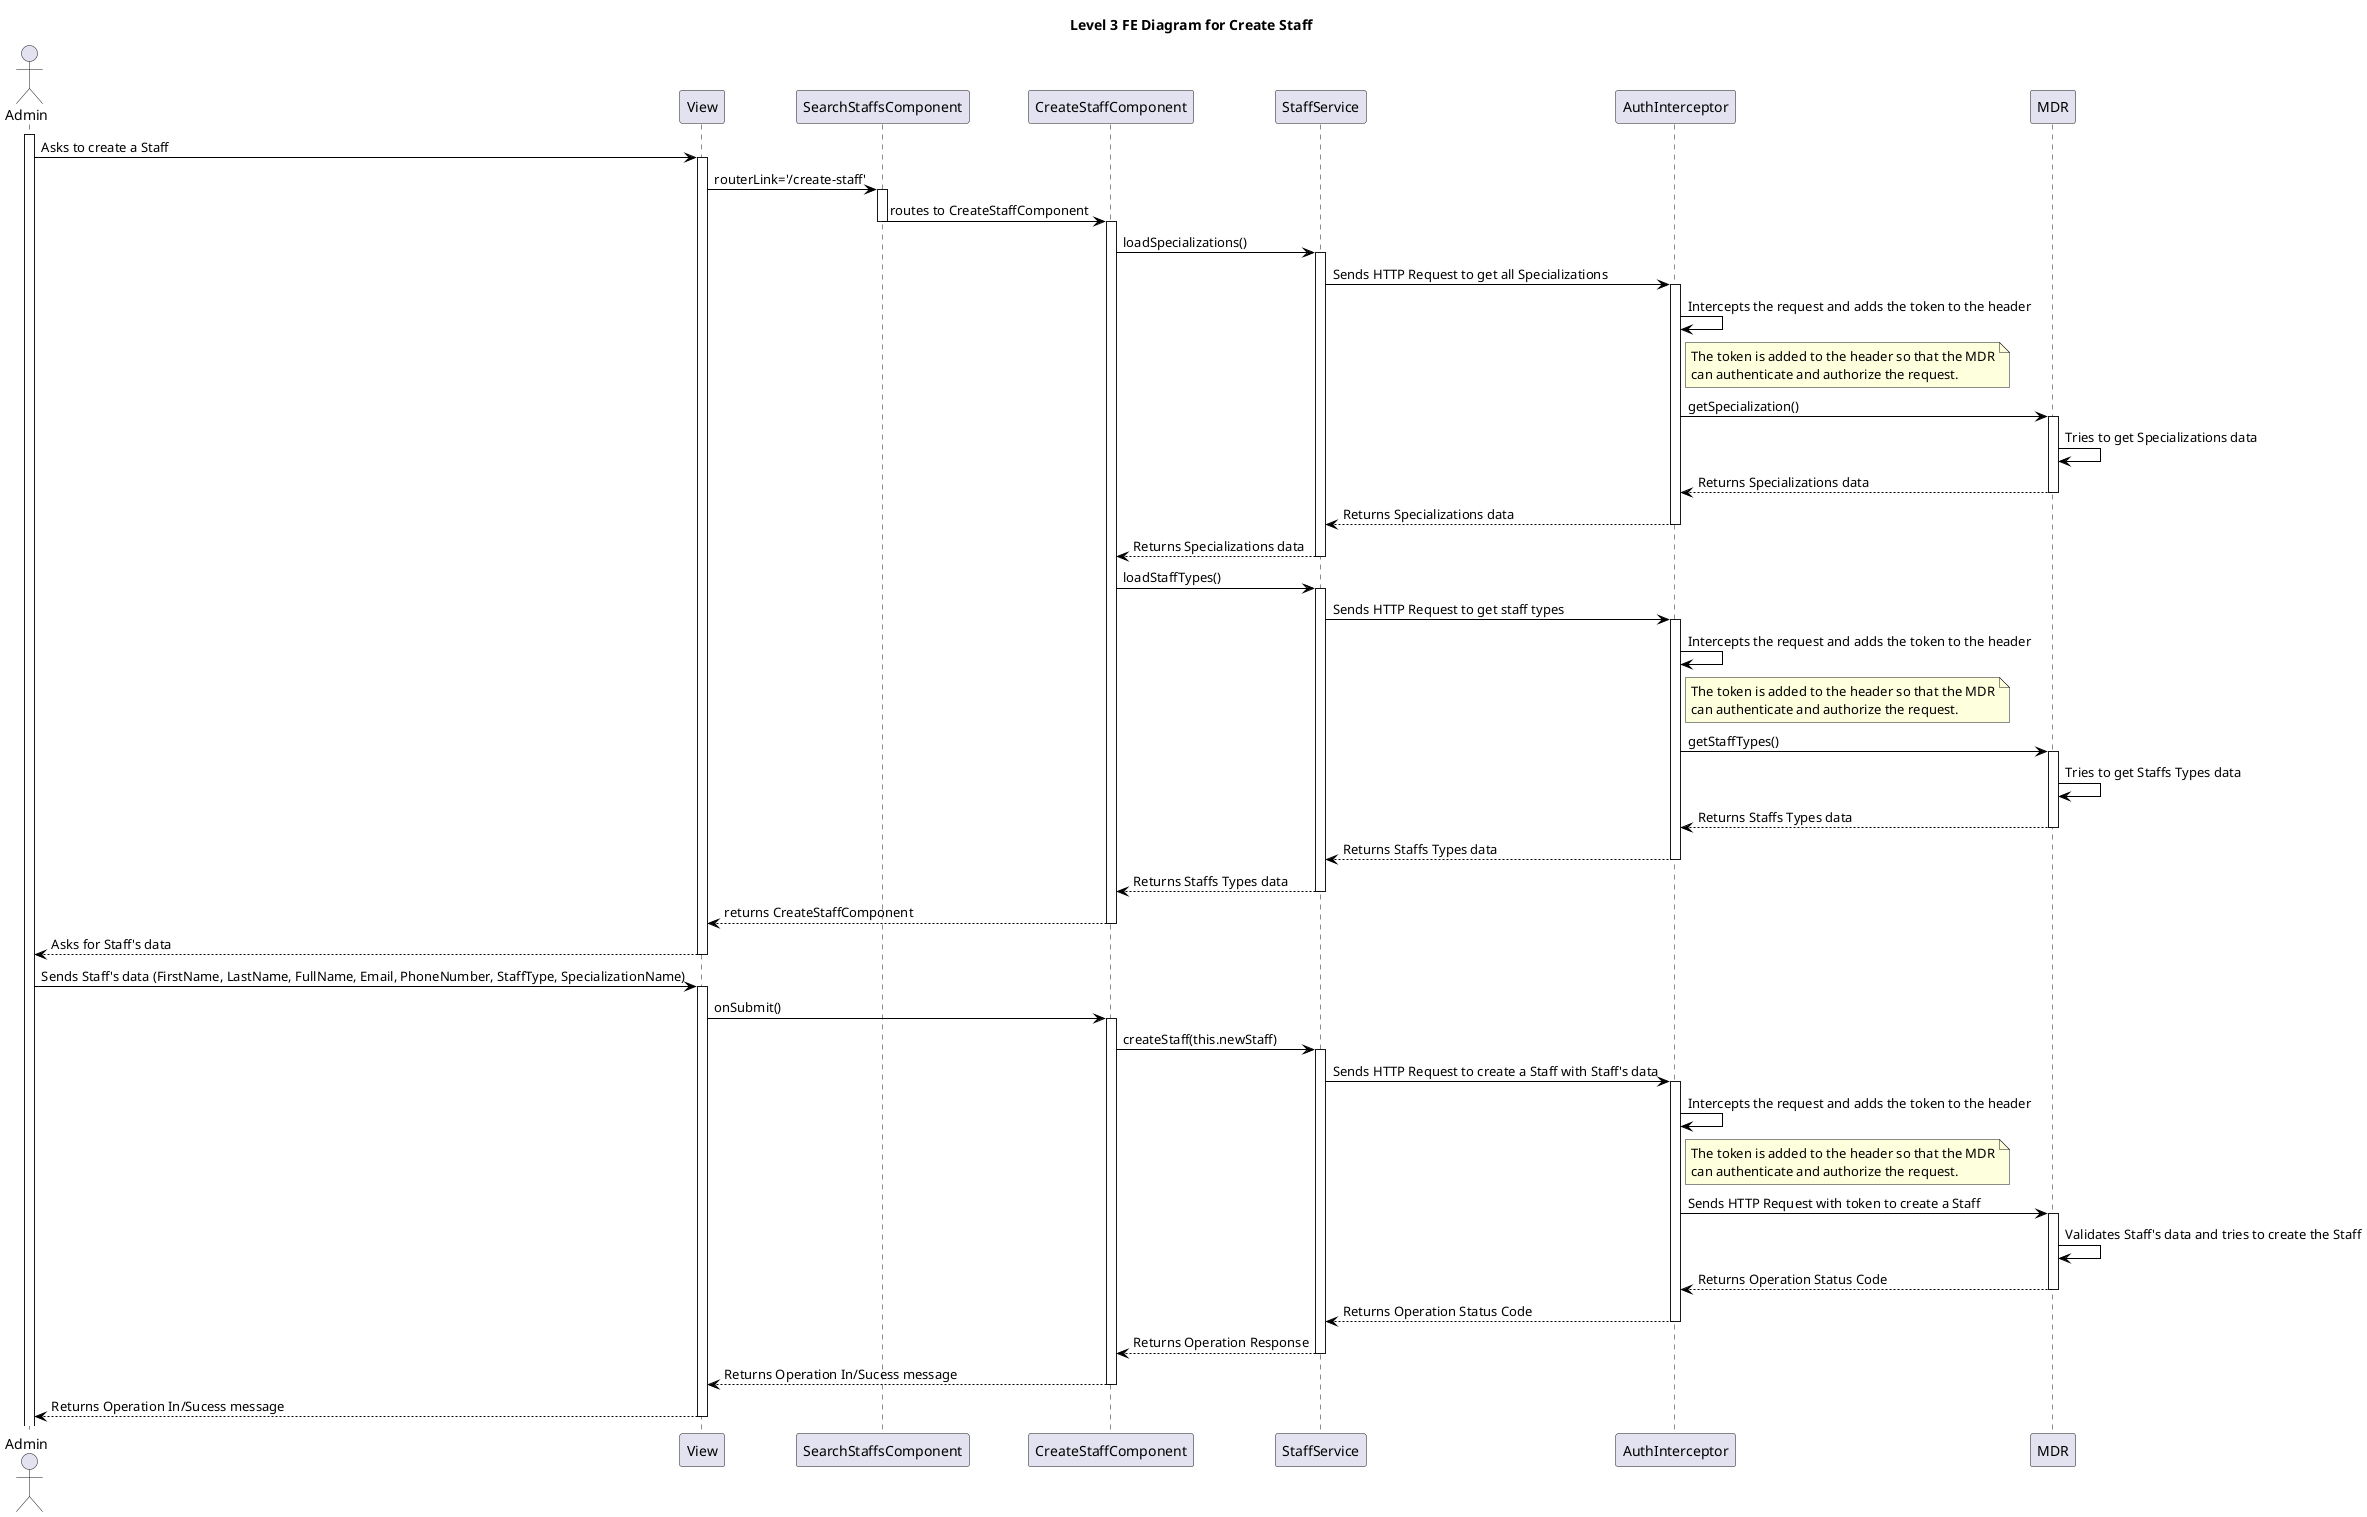 @startuml level_3_FE

title Level 3 FE Diagram for Create Staff

hide empty members

skinparam class {
    BackgroundColor<<valueObject>> #D6EAF8
    BackgroundColor<<root>> #FDEBD0
    BackgroundColor<<service>> #D1F2EB
    BackgroundColor #FEF9E7
    ArrowColor Black
}

skinparam package {
    BackgroundColor #EBF5FB
}

actor Admin as A
participant "View" as V
participant "SearchStaffsComponent" as MS
participant "CreateStaffComponent" as CS
participant "StaffService" as SS
participant "AuthInterceptor" as AI
participant "MDR" as MDR

activate A
A -> V: Asks to create a Staff
activate V
V -> MS: routerLink='/create-staff'
activate MS
MS -> CS: routes to CreateStaffComponent
deactivate MS
activate CS

CS -> SS: loadSpecializations()
activate SS
SS -> AI: Sends HTTP Request to get all Specializations
activate AI
AI -> AI: Intercepts the request and adds the token to the header
note right of AI
    The token is added to the header so that the MDR
    can authenticate and authorize the request.
end note
AI -> MDR: getSpecialization()
activate MDR
MDR -> MDR: Tries to get Specializations data
MDR --> AI: Returns Specializations data
deactivate MDR
AI --> SS: Returns Specializations data
deactivate AI
SS --> CS: Returns Specializations data
deactivate SS

CS -> SS: loadStaffTypes()
activate SS
SS -> AI: Sends HTTP Request to get staff types
activate AI
AI -> AI: Intercepts the request and adds the token to the header
note right of AI
    The token is added to the header so that the MDR
    can authenticate and authorize the request.
end note
AI -> MDR: getStaffTypes()
activate MDR
MDR -> MDR: Tries to get Staffs Types data
MDR --> AI:Returns Staffs Types data
deactivate MDR
AI --> SS: Returns Staffs Types data
deactivate AI
SS --> CS: Returns Staffs Types data
deactivate SS

CS --> V: returns CreateStaffComponent
deactivate CS
V --> A: Asks for Staff's data
deactivate V
A -> V: Sends Staff's data (FirstName, LastName, FullName, Email, PhoneNumber, StaffType, SpecializationName)
activate V
V -> CS: onSubmit()
activate CS
CS -> SS: createStaff(this.newStaff)
activate SS
SS -> AI: Sends HTTP Request to create a Staff with Staff's data
activate AI
AI -> AI: Intercepts the request and adds the token to the header
note right of AI
    The token is added to the header so that the MDR
    can authenticate and authorize the request.
end note
AI -> MDR: Sends HTTP Request with token to create a Staff
activate MDR
MDR -> MDR: Validates Staff's data and tries to create the Staff
MDR --> AI: Returns Operation Status Code
deactivate MDR
AI --> SS: Returns Operation Status Code
deactivate AI
SS --> CS: Returns Operation Response
deactivate SS
CS --> V: Returns Operation In/Sucess message
deactivate CS
V --> A: Returns Operation In/Sucess message
deactivate V

@enduml